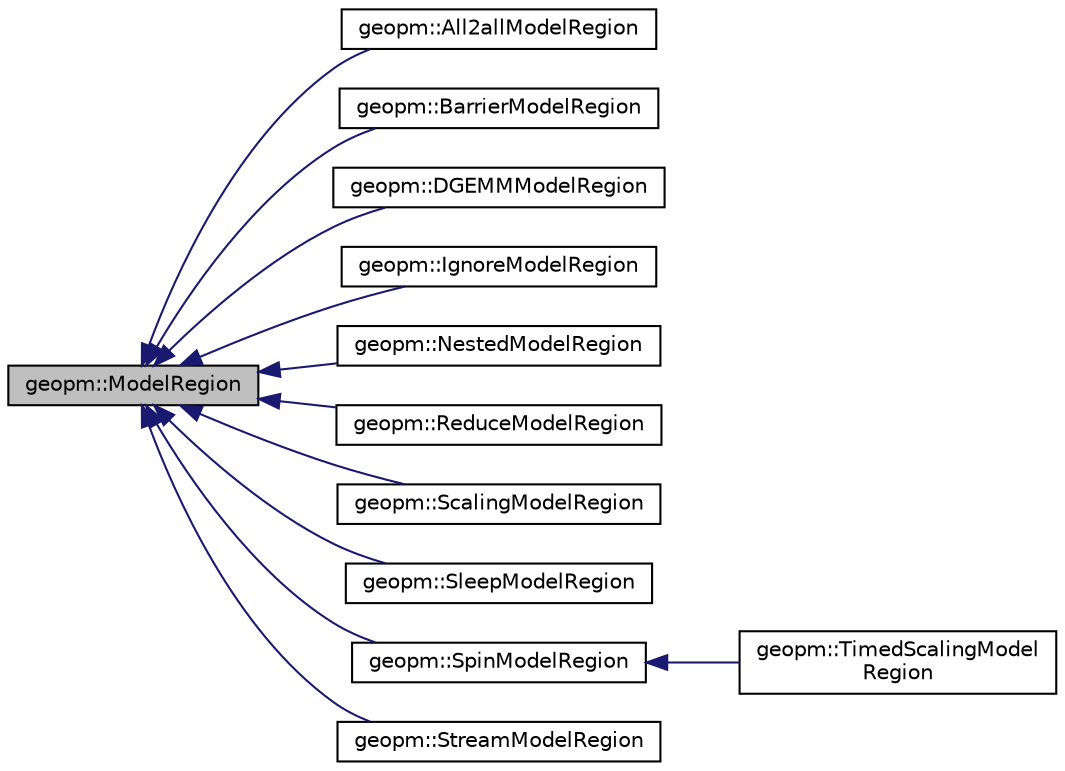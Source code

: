 digraph "geopm::ModelRegion"
{
  edge [fontname="Helvetica",fontsize="10",labelfontname="Helvetica",labelfontsize="10"];
  node [fontname="Helvetica",fontsize="10",shape=record];
  rankdir="LR";
  Node0 [label="geopm::ModelRegion",height=0.2,width=0.4,color="black", fillcolor="grey75", style="filled", fontcolor="black"];
  Node0 -> Node1 [dir="back",color="midnightblue",fontsize="10",style="solid",fontname="Helvetica"];
  Node1 [label="geopm::All2allModelRegion",height=0.2,width=0.4,color="black", fillcolor="white", style="filled",URL="$classgeopm_1_1_all2all_model_region.html"];
  Node0 -> Node2 [dir="back",color="midnightblue",fontsize="10",style="solid",fontname="Helvetica"];
  Node2 [label="geopm::BarrierModelRegion",height=0.2,width=0.4,color="black", fillcolor="white", style="filled",URL="$classgeopm_1_1_barrier_model_region.html"];
  Node0 -> Node3 [dir="back",color="midnightblue",fontsize="10",style="solid",fontname="Helvetica"];
  Node3 [label="geopm::DGEMMModelRegion",height=0.2,width=0.4,color="black", fillcolor="white", style="filled",URL="$classgeopm_1_1_d_g_e_m_m_model_region.html"];
  Node0 -> Node4 [dir="back",color="midnightblue",fontsize="10",style="solid",fontname="Helvetica"];
  Node4 [label="geopm::IgnoreModelRegion",height=0.2,width=0.4,color="black", fillcolor="white", style="filled",URL="$classgeopm_1_1_ignore_model_region.html"];
  Node0 -> Node5 [dir="back",color="midnightblue",fontsize="10",style="solid",fontname="Helvetica"];
  Node5 [label="geopm::NestedModelRegion",height=0.2,width=0.4,color="black", fillcolor="white", style="filled",URL="$classgeopm_1_1_nested_model_region.html"];
  Node0 -> Node6 [dir="back",color="midnightblue",fontsize="10",style="solid",fontname="Helvetica"];
  Node6 [label="geopm::ReduceModelRegion",height=0.2,width=0.4,color="black", fillcolor="white", style="filled",URL="$classgeopm_1_1_reduce_model_region.html"];
  Node0 -> Node7 [dir="back",color="midnightblue",fontsize="10",style="solid",fontname="Helvetica"];
  Node7 [label="geopm::ScalingModelRegion",height=0.2,width=0.4,color="black", fillcolor="white", style="filled",URL="$classgeopm_1_1_scaling_model_region.html"];
  Node0 -> Node8 [dir="back",color="midnightblue",fontsize="10",style="solid",fontname="Helvetica"];
  Node8 [label="geopm::SleepModelRegion",height=0.2,width=0.4,color="black", fillcolor="white", style="filled",URL="$classgeopm_1_1_sleep_model_region.html"];
  Node0 -> Node9 [dir="back",color="midnightblue",fontsize="10",style="solid",fontname="Helvetica"];
  Node9 [label="geopm::SpinModelRegion",height=0.2,width=0.4,color="black", fillcolor="white", style="filled",URL="$classgeopm_1_1_spin_model_region.html"];
  Node9 -> Node10 [dir="back",color="midnightblue",fontsize="10",style="solid",fontname="Helvetica"];
  Node10 [label="geopm::TimedScalingModel\lRegion",height=0.2,width=0.4,color="black", fillcolor="white", style="filled",URL="$classgeopm_1_1_timed_scaling_model_region.html"];
  Node0 -> Node11 [dir="back",color="midnightblue",fontsize="10",style="solid",fontname="Helvetica"];
  Node11 [label="geopm::StreamModelRegion",height=0.2,width=0.4,color="black", fillcolor="white", style="filled",URL="$classgeopm_1_1_stream_model_region.html"];
}
